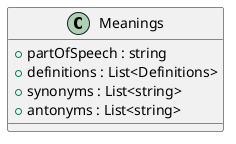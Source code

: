 @startuml Meanings 

class Meanings
{
    + partOfSpeech : string 
    + definitions : List<Definitions>
    + synonyms : List<string>
    + antonyms : List<string>
}

@enduml